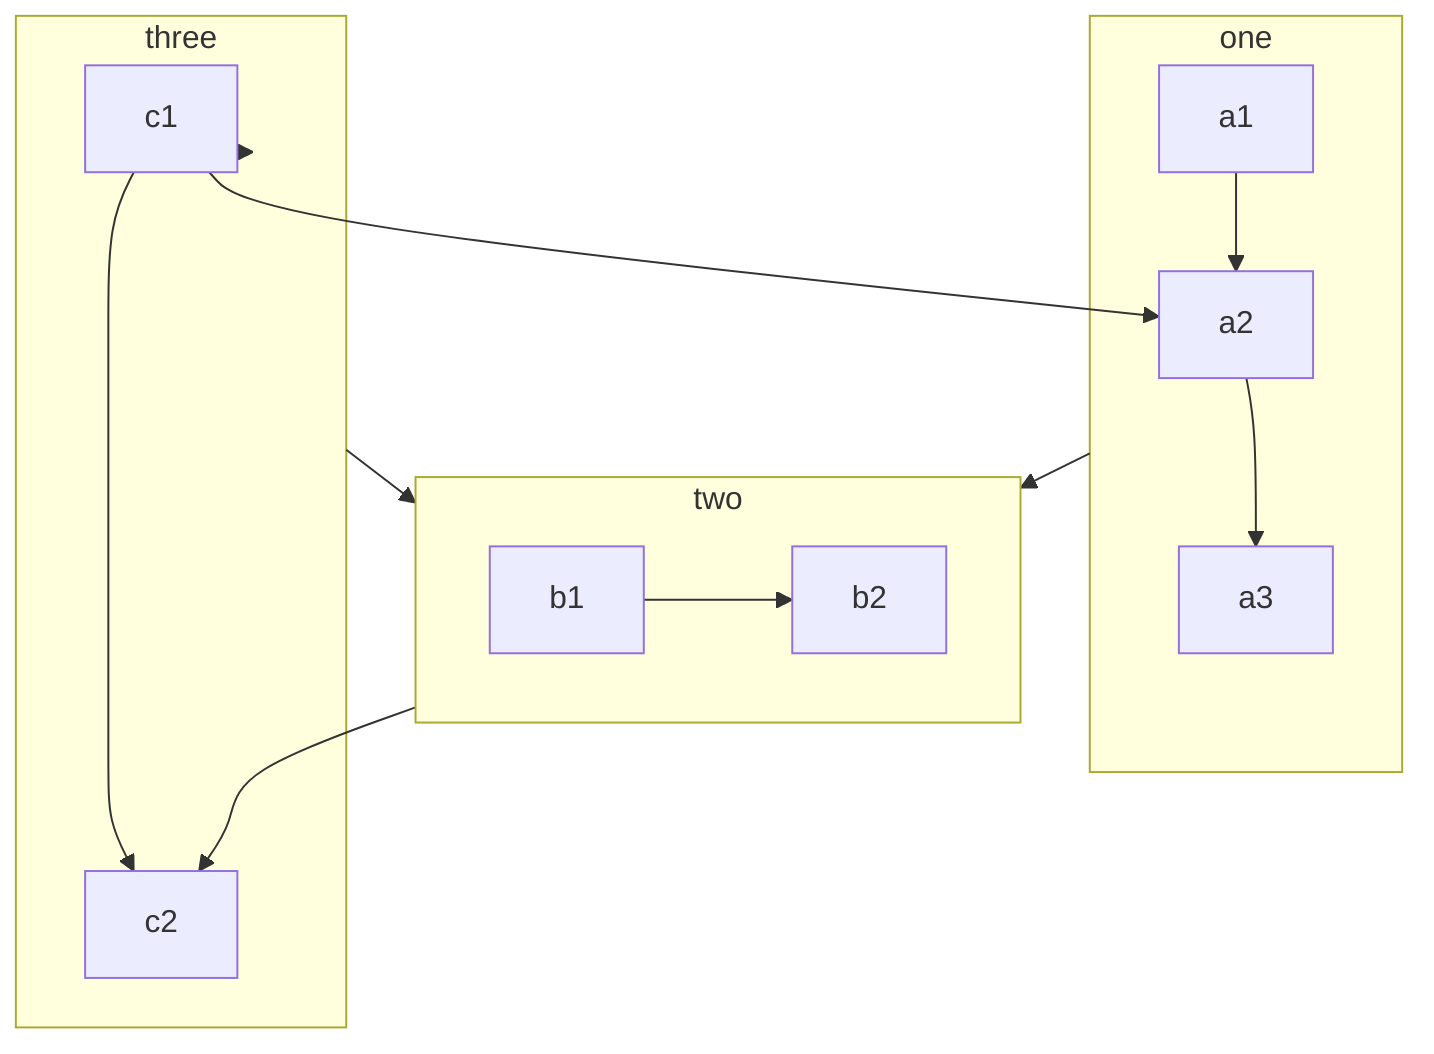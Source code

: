 flowchart TB
    c1-->a2
    subgraph one
    a1-->a2
    a2-->a3
    end
    subgraph two
    b1-->b2
    end
    subgraph three
    c1-->c2
    end
    one --> two
    three --> two
    two --> c2
    three --> c1